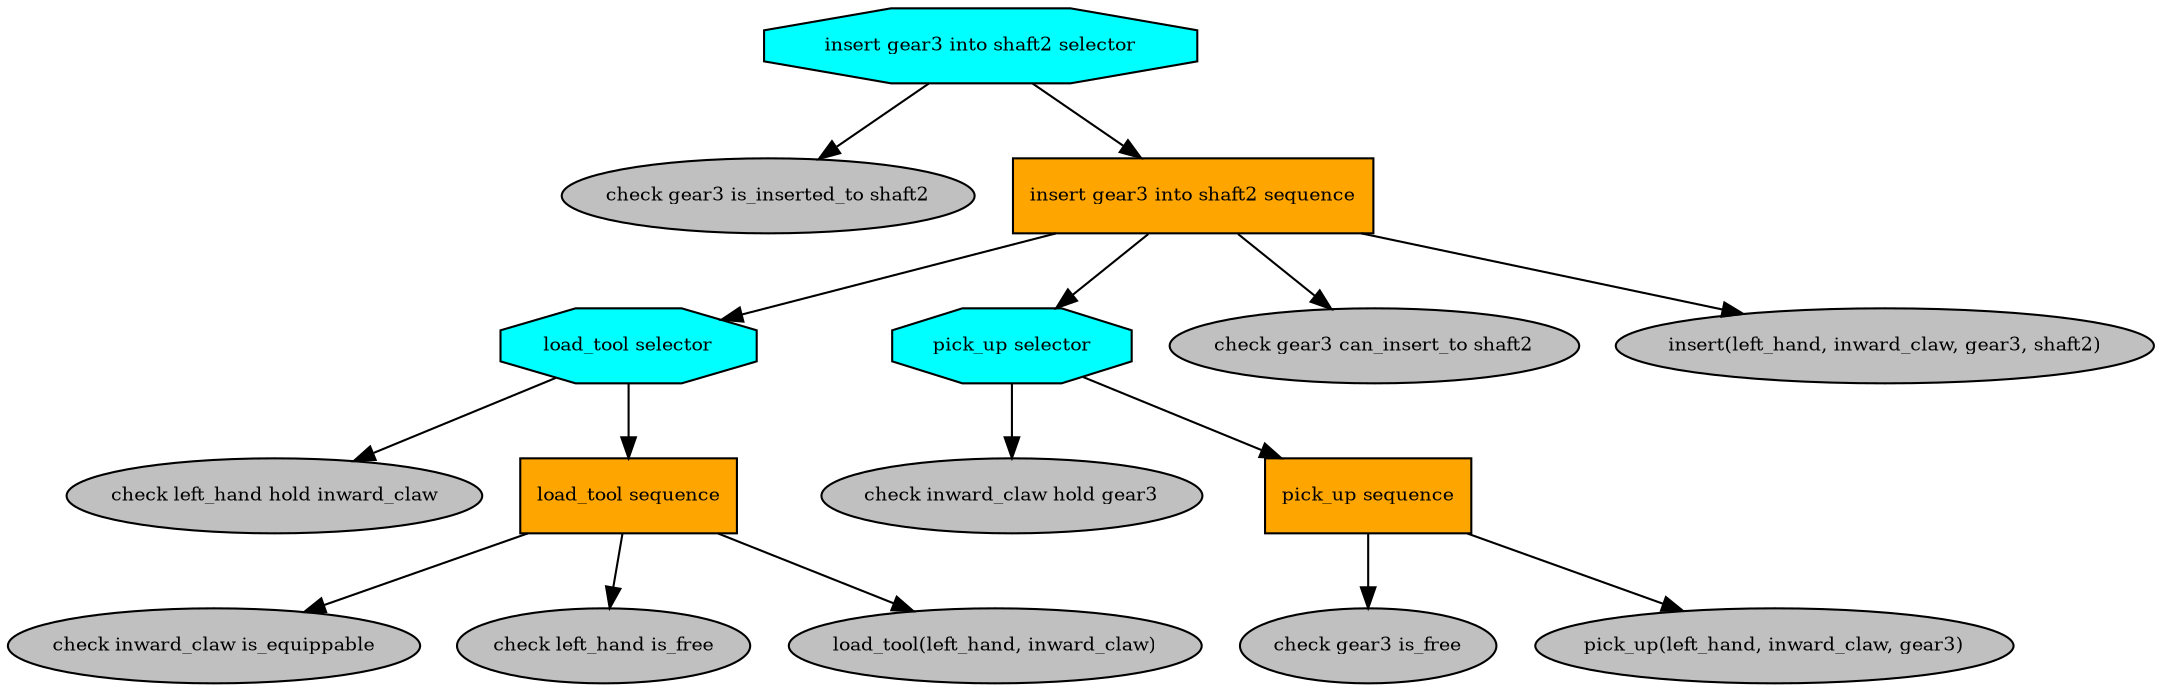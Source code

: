 digraph pastafarianism {
ordering=out;
graph [fontname="times-roman"];
node [fontname="times-roman"];
edge [fontname="times-roman"];
"insert gear3 into shaft2 selector" [fillcolor=cyan, fontcolor=black, fontsize=9, label="insert gear3 into shaft2 selector", shape=octagon, style=filled];
"check gear3 is_inserted_to shaft2" [fillcolor=gray, fontcolor=black, fontsize=9, label="check gear3 is_inserted_to shaft2", shape=ellipse, style=filled];
"insert gear3 into shaft2 selector" -> "check gear3 is_inserted_to shaft2";
"insert gear3 into shaft2 sequence" [fillcolor=orange, fontcolor=black, fontsize=9, label="insert gear3 into shaft2 sequence", shape=box, style=filled];
"insert gear3 into shaft2 selector" -> "insert gear3 into shaft2 sequence";
"load_tool selector" [fillcolor=cyan, fontcolor=black, fontsize=9, label="load_tool selector", shape=octagon, style=filled];
"insert gear3 into shaft2 sequence" -> "load_tool selector";
"check left_hand hold inward_claw" [fillcolor=gray, fontcolor=black, fontsize=9, label="check left_hand hold inward_claw", shape=ellipse, style=filled];
"load_tool selector" -> "check left_hand hold inward_claw";
"load_tool sequence" [fillcolor=orange, fontcolor=black, fontsize=9, label="load_tool sequence", shape=box, style=filled];
"load_tool selector" -> "load_tool sequence";
"check inward_claw is_equippable" [fillcolor=gray, fontcolor=black, fontsize=9, label="check inward_claw is_equippable", shape=ellipse, style=filled];
"load_tool sequence" -> "check inward_claw is_equippable";
"check left_hand is_free" [fillcolor=gray, fontcolor=black, fontsize=9, label="check left_hand is_free", shape=ellipse, style=filled];
"load_tool sequence" -> "check left_hand is_free";
"load_tool(left_hand, inward_claw)" [fillcolor=gray, fontcolor=black, fontsize=9, label="load_tool(left_hand, inward_claw)", shape=ellipse, style=filled];
"load_tool sequence" -> "load_tool(left_hand, inward_claw)";
"pick_up selector" [fillcolor=cyan, fontcolor=black, fontsize=9, label="pick_up selector", shape=octagon, style=filled];
"insert gear3 into shaft2 sequence" -> "pick_up selector";
"check inward_claw hold gear3" [fillcolor=gray, fontcolor=black, fontsize=9, label="check inward_claw hold gear3", shape=ellipse, style=filled];
"pick_up selector" -> "check inward_claw hold gear3";
"pick_up sequence" [fillcolor=orange, fontcolor=black, fontsize=9, label="pick_up sequence", shape=box, style=filled];
"pick_up selector" -> "pick_up sequence";
"check gear3 is_free" [fillcolor=gray, fontcolor=black, fontsize=9, label="check gear3 is_free", shape=ellipse, style=filled];
"pick_up sequence" -> "check gear3 is_free";
"pick_up(left_hand, inward_claw, gear3)" [fillcolor=gray, fontcolor=black, fontsize=9, label="pick_up(left_hand, inward_claw, gear3)", shape=ellipse, style=filled];
"pick_up sequence" -> "pick_up(left_hand, inward_claw, gear3)";
"check gear3 can_insert_to shaft2" [fillcolor=gray, fontcolor=black, fontsize=9, label="check gear3 can_insert_to shaft2", shape=ellipse, style=filled];
"insert gear3 into shaft2 sequence" -> "check gear3 can_insert_to shaft2";
"insert(left_hand, inward_claw, gear3, shaft2)" [fillcolor=gray, fontcolor=black, fontsize=9, label="insert(left_hand, inward_claw, gear3, shaft2)", shape=ellipse, style=filled];
"insert gear3 into shaft2 sequence" -> "insert(left_hand, inward_claw, gear3, shaft2)";
}
